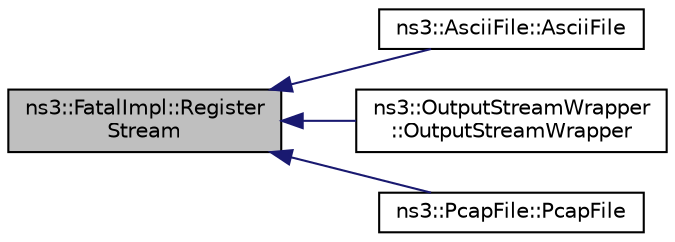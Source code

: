 digraph "ns3::FatalImpl::RegisterStream"
{
  edge [fontname="Helvetica",fontsize="10",labelfontname="Helvetica",labelfontsize="10"];
  node [fontname="Helvetica",fontsize="10",shape=record];
  rankdir="LR";
  Node1 [label="ns3::FatalImpl::Register\lStream",height=0.2,width=0.4,color="black", fillcolor="grey75", style="filled", fontcolor="black"];
  Node1 -> Node2 [dir="back",color="midnightblue",fontsize="10",style="solid"];
  Node2 [label="ns3::AsciiFile::AsciiFile",height=0.2,width=0.4,color="black", fillcolor="white", style="filled",URL="$d9/d96/classns3_1_1AsciiFile.html#a35b08cdb02eeddb719f6ab959f8bd117"];
  Node1 -> Node3 [dir="back",color="midnightblue",fontsize="10",style="solid"];
  Node3 [label="ns3::OutputStreamWrapper\l::OutputStreamWrapper",height=0.2,width=0.4,color="black", fillcolor="white", style="filled",URL="$dc/d54/classns3_1_1OutputStreamWrapper.html#a5cfd62599f52939b4cda27c8078bb142"];
  Node1 -> Node4 [dir="back",color="midnightblue",fontsize="10",style="solid"];
  Node4 [label="ns3::PcapFile::PcapFile",height=0.2,width=0.4,color="black", fillcolor="white", style="filled",URL="$d3/da4/classns3_1_1PcapFile.html#a6bfa1cf38e6845f9d2e77e3c034ed90d"];
}
